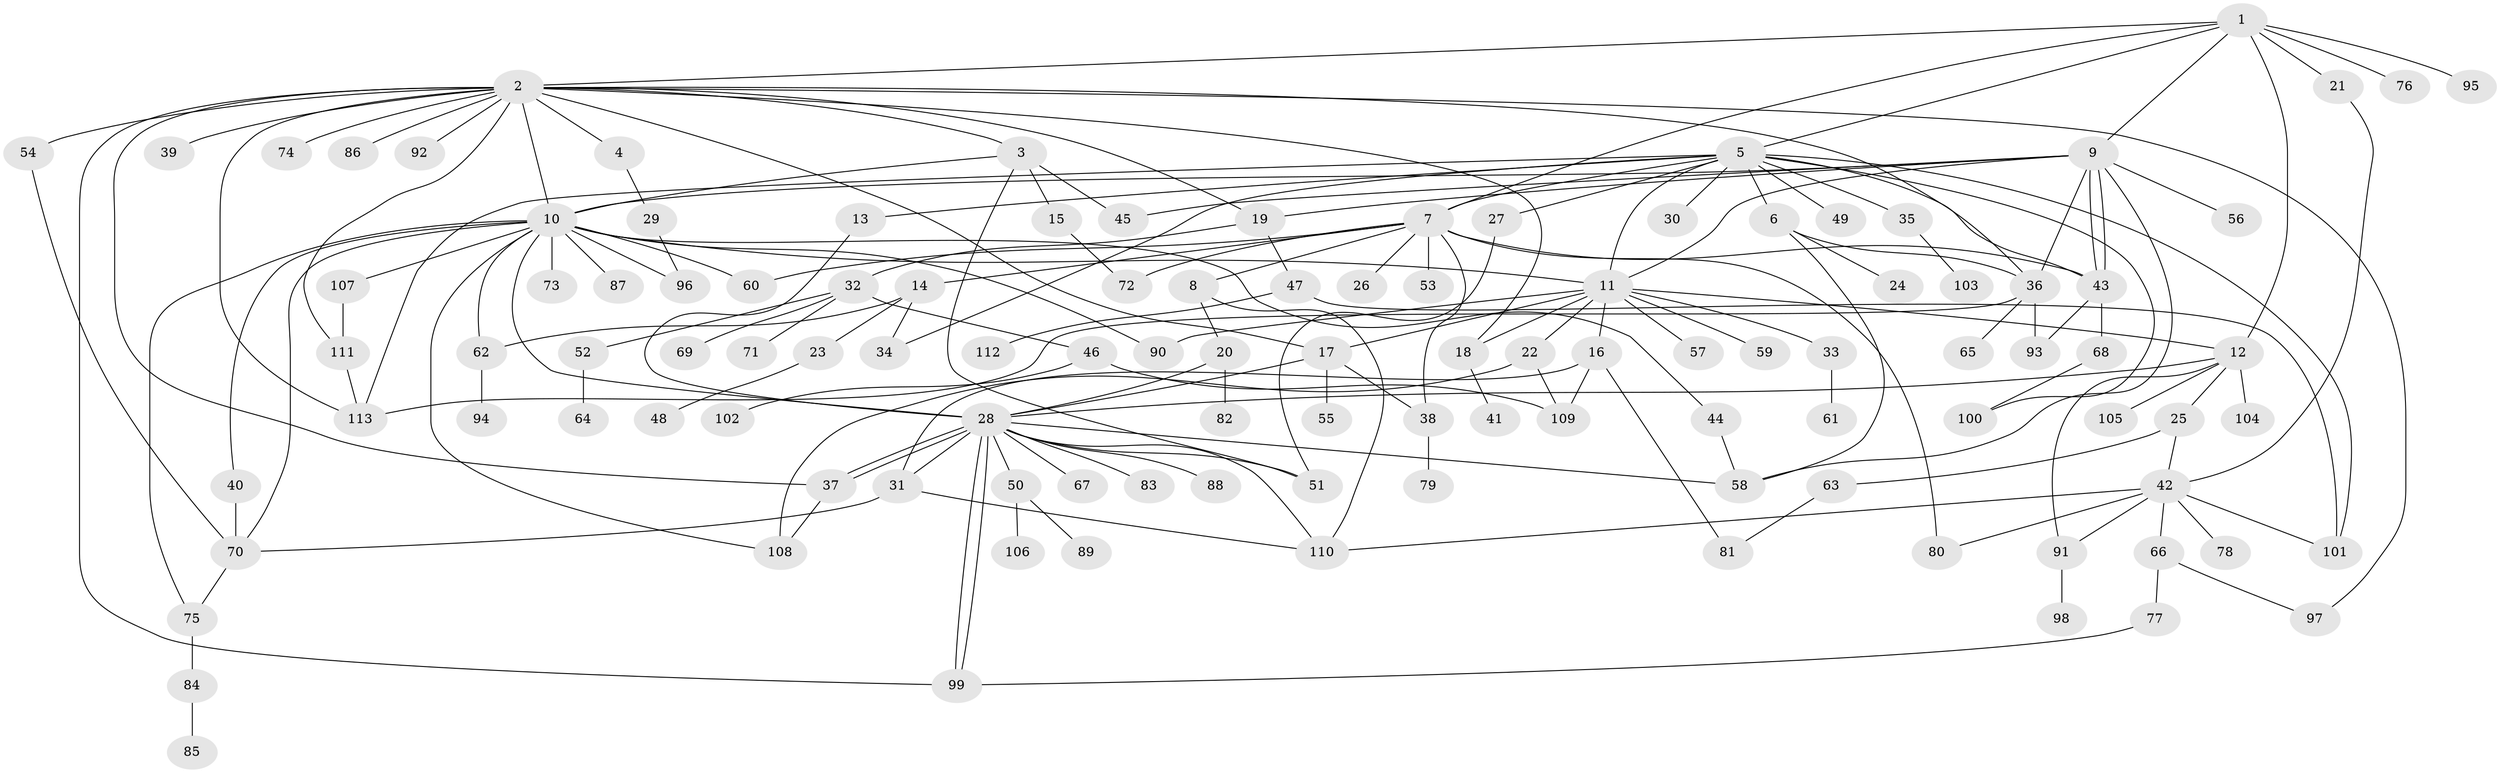 // Generated by graph-tools (version 1.1) at 2025/26/03/09/25 03:26:00]
// undirected, 113 vertices, 173 edges
graph export_dot {
graph [start="1"]
  node [color=gray90,style=filled];
  1;
  2;
  3;
  4;
  5;
  6;
  7;
  8;
  9;
  10;
  11;
  12;
  13;
  14;
  15;
  16;
  17;
  18;
  19;
  20;
  21;
  22;
  23;
  24;
  25;
  26;
  27;
  28;
  29;
  30;
  31;
  32;
  33;
  34;
  35;
  36;
  37;
  38;
  39;
  40;
  41;
  42;
  43;
  44;
  45;
  46;
  47;
  48;
  49;
  50;
  51;
  52;
  53;
  54;
  55;
  56;
  57;
  58;
  59;
  60;
  61;
  62;
  63;
  64;
  65;
  66;
  67;
  68;
  69;
  70;
  71;
  72;
  73;
  74;
  75;
  76;
  77;
  78;
  79;
  80;
  81;
  82;
  83;
  84;
  85;
  86;
  87;
  88;
  89;
  90;
  91;
  92;
  93;
  94;
  95;
  96;
  97;
  98;
  99;
  100;
  101;
  102;
  103;
  104;
  105;
  106;
  107;
  108;
  109;
  110;
  111;
  112;
  113;
  1 -- 2;
  1 -- 5;
  1 -- 7;
  1 -- 9;
  1 -- 12;
  1 -- 21;
  1 -- 76;
  1 -- 95;
  2 -- 3;
  2 -- 4;
  2 -- 10;
  2 -- 17;
  2 -- 18;
  2 -- 19;
  2 -- 36;
  2 -- 37;
  2 -- 39;
  2 -- 54;
  2 -- 74;
  2 -- 86;
  2 -- 92;
  2 -- 97;
  2 -- 99;
  2 -- 111;
  2 -- 113;
  3 -- 10;
  3 -- 15;
  3 -- 45;
  3 -- 51;
  4 -- 29;
  5 -- 6;
  5 -- 7;
  5 -- 11;
  5 -- 13;
  5 -- 27;
  5 -- 30;
  5 -- 34;
  5 -- 35;
  5 -- 43;
  5 -- 49;
  5 -- 100;
  5 -- 101;
  5 -- 113;
  6 -- 24;
  6 -- 36;
  6 -- 58;
  7 -- 8;
  7 -- 14;
  7 -- 26;
  7 -- 38;
  7 -- 43;
  7 -- 53;
  7 -- 60;
  7 -- 72;
  7 -- 80;
  8 -- 20;
  8 -- 110;
  9 -- 10;
  9 -- 11;
  9 -- 19;
  9 -- 36;
  9 -- 43;
  9 -- 43;
  9 -- 45;
  9 -- 56;
  9 -- 58;
  10 -- 11;
  10 -- 28;
  10 -- 40;
  10 -- 44;
  10 -- 60;
  10 -- 62;
  10 -- 70;
  10 -- 73;
  10 -- 75;
  10 -- 87;
  10 -- 90;
  10 -- 96;
  10 -- 107;
  10 -- 108;
  11 -- 12;
  11 -- 16;
  11 -- 17;
  11 -- 18;
  11 -- 22;
  11 -- 33;
  11 -- 57;
  11 -- 59;
  11 -- 90;
  12 -- 25;
  12 -- 28;
  12 -- 91;
  12 -- 104;
  12 -- 105;
  13 -- 28;
  14 -- 23;
  14 -- 34;
  14 -- 62;
  15 -- 72;
  16 -- 31;
  16 -- 81;
  16 -- 109;
  17 -- 28;
  17 -- 38;
  17 -- 55;
  18 -- 41;
  19 -- 32;
  19 -- 47;
  20 -- 28;
  20 -- 82;
  21 -- 42;
  22 -- 108;
  22 -- 109;
  23 -- 48;
  25 -- 42;
  25 -- 63;
  27 -- 51;
  28 -- 31;
  28 -- 37;
  28 -- 37;
  28 -- 50;
  28 -- 51;
  28 -- 58;
  28 -- 67;
  28 -- 83;
  28 -- 88;
  28 -- 99;
  28 -- 99;
  28 -- 110;
  29 -- 96;
  31 -- 70;
  31 -- 110;
  32 -- 46;
  32 -- 52;
  32 -- 69;
  32 -- 71;
  33 -- 61;
  35 -- 103;
  36 -- 65;
  36 -- 93;
  36 -- 113;
  37 -- 108;
  38 -- 79;
  40 -- 70;
  42 -- 66;
  42 -- 78;
  42 -- 80;
  42 -- 91;
  42 -- 101;
  42 -- 110;
  43 -- 68;
  43 -- 93;
  44 -- 58;
  46 -- 102;
  46 -- 109;
  47 -- 101;
  47 -- 112;
  50 -- 89;
  50 -- 106;
  52 -- 64;
  54 -- 70;
  62 -- 94;
  63 -- 81;
  66 -- 77;
  66 -- 97;
  68 -- 100;
  70 -- 75;
  75 -- 84;
  77 -- 99;
  84 -- 85;
  91 -- 98;
  107 -- 111;
  111 -- 113;
}
